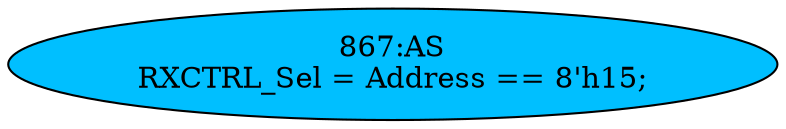strict digraph "" {
	node [label="\N"];
	"867:AS"	 [ast="<pyverilog.vparser.ast.Assign object at 0x7fbdee0c8c10>",
		def_var="['RXCTRL_Sel']",
		fillcolor=deepskyblue,
		label="867:AS
RXCTRL_Sel = Address == 8'h15;",
		statements="[]",
		style=filled,
		typ=Assign,
		use_var="['Address']"];
}
